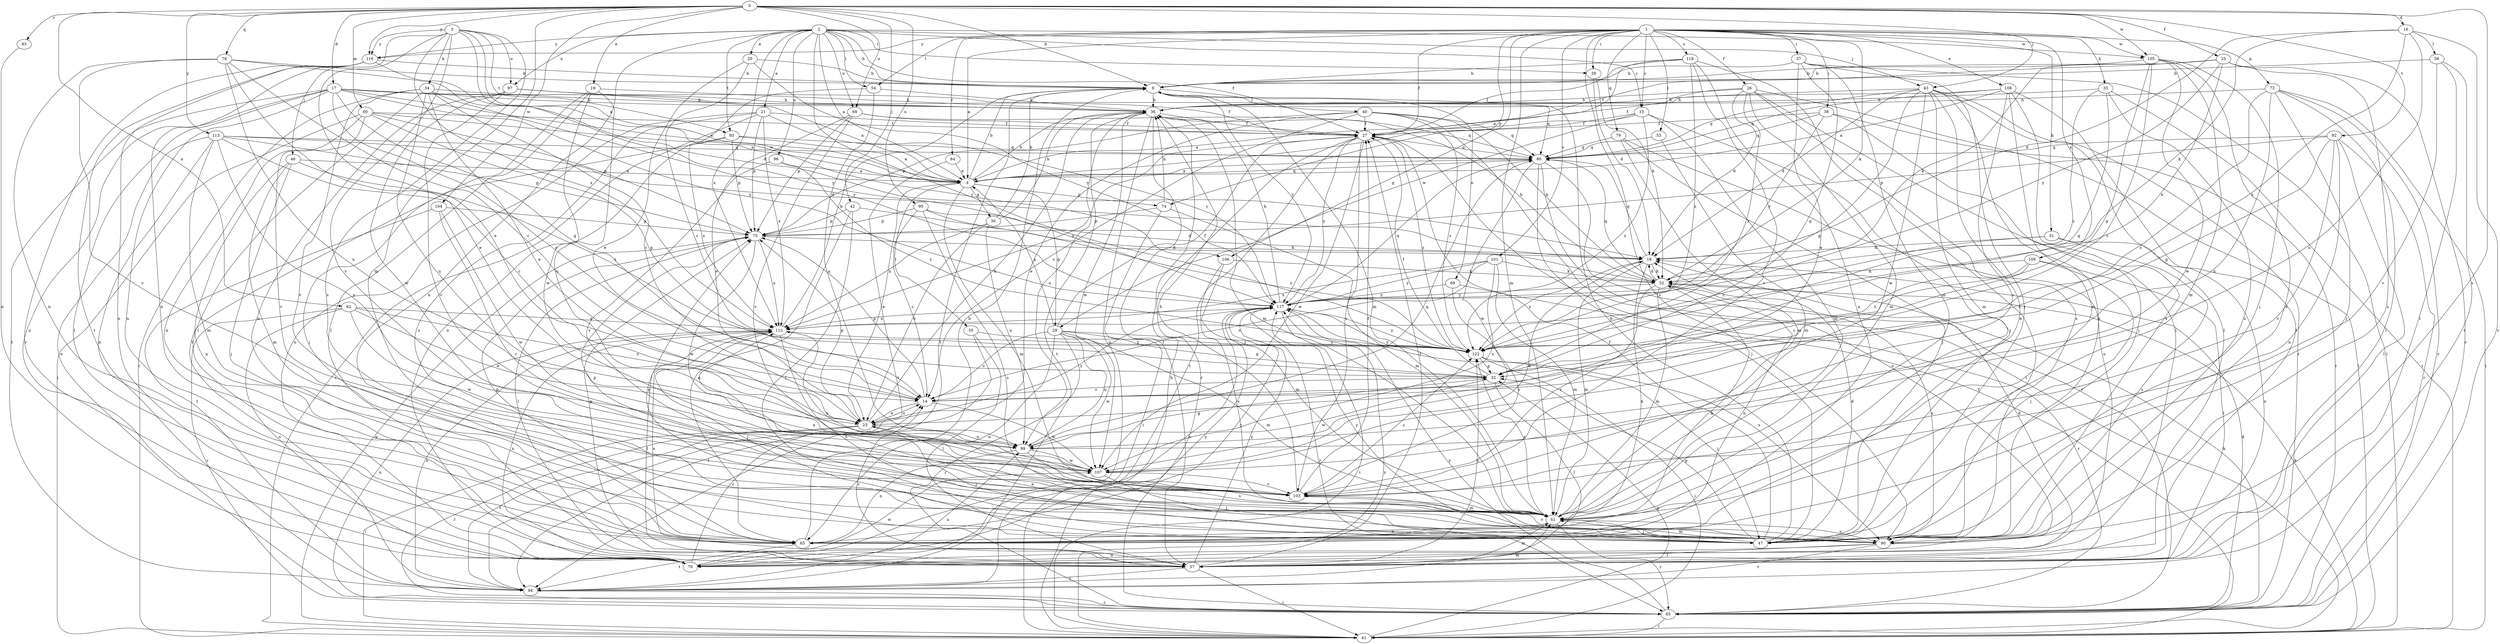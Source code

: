 strict digraph  {
0;
1;
2;
3;
4;
9;
13;
14;
16;
17;
18;
19;
20;
21;
23;
25;
26;
27;
29;
30;
32;
33;
34;
36;
37;
38;
39;
40;
41;
42;
43;
46;
47;
51;
52;
53;
54;
55;
56;
57;
60;
61;
62;
65;
68;
69;
70;
73;
74;
75;
76;
79;
80;
83;
84;
85;
90;
92;
93;
94;
95;
96;
97;
99;
101;
103;
104;
105;
106;
107;
108;
109;
112;
113;
116;
117;
118;
122;
0 -> 9  [label=b];
0 -> 16  [label=d];
0 -> 17  [label=d];
0 -> 19  [label=e];
0 -> 25  [label=f];
0 -> 42  [label=j];
0 -> 43  [label=j];
0 -> 60  [label=m];
0 -> 61  [label=m];
0 -> 62  [label=n];
0 -> 68  [label=o];
0 -> 76  [label=q];
0 -> 83  [label=r];
0 -> 90  [label=s];
0 -> 92  [label=t];
0 -> 95  [label=u];
0 -> 104  [label=w];
0 -> 105  [label=w];
0 -> 113  [label=y];
0 -> 116  [label=y];
1 -> 4  [label=a];
1 -> 13  [label=c];
1 -> 26  [label=f];
1 -> 27  [label=f];
1 -> 29  [label=g];
1 -> 33  [label=h];
1 -> 37  [label=i];
1 -> 38  [label=i];
1 -> 39  [label=i];
1 -> 51  [label=k];
1 -> 52  [label=k];
1 -> 53  [label=l];
1 -> 54  [label=l];
1 -> 61  [label=m];
1 -> 73  [label=p];
1 -> 74  [label=p];
1 -> 79  [label=q];
1 -> 84  [label=r];
1 -> 90  [label=s];
1 -> 101  [label=v];
1 -> 105  [label=w];
1 -> 108  [label=x];
1 -> 109  [label=x];
1 -> 116  [label=y];
1 -> 118  [label=z];
2 -> 4  [label=a];
2 -> 9  [label=b];
2 -> 13  [label=c];
2 -> 20  [label=e];
2 -> 21  [label=e];
2 -> 27  [label=f];
2 -> 39  [label=i];
2 -> 43  [label=j];
2 -> 54  [label=l];
2 -> 65  [label=n];
2 -> 68  [label=o];
2 -> 93  [label=t];
2 -> 96  [label=u];
2 -> 97  [label=u];
2 -> 105  [label=w];
2 -> 112  [label=x];
2 -> 116  [label=y];
2 -> 122  [label=z];
3 -> 4  [label=a];
3 -> 23  [label=e];
3 -> 34  [label=h];
3 -> 46  [label=j];
3 -> 90  [label=s];
3 -> 93  [label=t];
3 -> 97  [label=u];
3 -> 103  [label=v];
3 -> 106  [label=w];
3 -> 112  [label=x];
3 -> 116  [label=y];
4 -> 9  [label=b];
4 -> 23  [label=e];
4 -> 29  [label=g];
4 -> 30  [label=g];
4 -> 36  [label=h];
4 -> 55  [label=l];
4 -> 61  [label=m];
4 -> 74  [label=p];
4 -> 80  [label=q];
9 -> 36  [label=h];
9 -> 40  [label=i];
9 -> 61  [label=m];
9 -> 69  [label=o];
9 -> 94  [label=t];
9 -> 117  [label=y];
13 -> 4  [label=a];
13 -> 27  [label=f];
13 -> 47  [label=j];
13 -> 61  [label=m];
13 -> 106  [label=w];
13 -> 122  [label=z];
14 -> 23  [label=e];
14 -> 75  [label=p];
14 -> 107  [label=w];
16 -> 18  [label=d];
16 -> 52  [label=k];
16 -> 56  [label=l];
16 -> 85  [label=r];
16 -> 99  [label=u];
16 -> 122  [label=z];
17 -> 4  [label=a];
17 -> 14  [label=c];
17 -> 27  [label=f];
17 -> 32  [label=g];
17 -> 36  [label=h];
17 -> 57  [label=l];
17 -> 65  [label=n];
17 -> 70  [label=o];
17 -> 80  [label=q];
17 -> 94  [label=t];
17 -> 117  [label=y];
18 -> 52  [label=k];
18 -> 61  [label=m];
18 -> 65  [label=n];
18 -> 80  [label=q];
18 -> 122  [label=z];
19 -> 36  [label=h];
19 -> 57  [label=l];
19 -> 94  [label=t];
19 -> 99  [label=u];
19 -> 107  [label=w];
20 -> 9  [label=b];
20 -> 14  [label=c];
20 -> 23  [label=e];
20 -> 117  [label=y];
21 -> 27  [label=f];
21 -> 41  [label=i];
21 -> 70  [label=o];
21 -> 75  [label=p];
21 -> 90  [label=s];
21 -> 112  [label=x];
21 -> 117  [label=y];
23 -> 14  [label=c];
23 -> 36  [label=h];
23 -> 41  [label=i];
23 -> 47  [label=j];
23 -> 75  [label=p];
23 -> 85  [label=r];
23 -> 94  [label=t];
23 -> 99  [label=u];
23 -> 117  [label=y];
25 -> 9  [label=b];
25 -> 27  [label=f];
25 -> 52  [label=k];
25 -> 85  [label=r];
25 -> 90  [label=s];
25 -> 112  [label=x];
25 -> 117  [label=y];
26 -> 18  [label=d];
26 -> 27  [label=f];
26 -> 36  [label=h];
26 -> 41  [label=i];
26 -> 57  [label=l];
26 -> 61  [label=m];
26 -> 90  [label=s];
26 -> 122  [label=z];
27 -> 80  [label=q];
27 -> 85  [label=r];
27 -> 94  [label=t];
27 -> 103  [label=v];
27 -> 107  [label=w];
27 -> 112  [label=x];
27 -> 117  [label=y];
27 -> 122  [label=z];
29 -> 4  [label=a];
29 -> 14  [label=c];
29 -> 27  [label=f];
29 -> 32  [label=g];
29 -> 61  [label=m];
29 -> 65  [label=n];
29 -> 85  [label=r];
29 -> 99  [label=u];
29 -> 107  [label=w];
29 -> 122  [label=z];
30 -> 9  [label=b];
30 -> 23  [label=e];
30 -> 36  [label=h];
30 -> 99  [label=u];
30 -> 112  [label=x];
32 -> 14  [label=c];
32 -> 27  [label=f];
32 -> 57  [label=l];
32 -> 107  [label=w];
32 -> 117  [label=y];
33 -> 32  [label=g];
33 -> 36  [label=h];
33 -> 41  [label=i];
33 -> 90  [label=s];
33 -> 122  [label=z];
34 -> 14  [label=c];
34 -> 23  [label=e];
34 -> 36  [label=h];
34 -> 41  [label=i];
34 -> 57  [label=l];
34 -> 99  [label=u];
34 -> 103  [label=v];
34 -> 117  [label=y];
36 -> 27  [label=f];
36 -> 57  [label=l];
36 -> 61  [label=m];
36 -> 70  [label=o];
36 -> 94  [label=t];
36 -> 99  [label=u];
36 -> 107  [label=w];
37 -> 9  [label=b];
37 -> 23  [label=e];
37 -> 32  [label=g];
37 -> 41  [label=i];
37 -> 47  [label=j];
37 -> 61  [label=m];
38 -> 27  [label=f];
38 -> 47  [label=j];
38 -> 80  [label=q];
38 -> 85  [label=r];
38 -> 117  [label=y];
39 -> 18  [label=d];
39 -> 52  [label=k];
40 -> 14  [label=c];
40 -> 23  [label=e];
40 -> 27  [label=f];
40 -> 41  [label=i];
40 -> 52  [label=k];
40 -> 75  [label=p];
40 -> 80  [label=q];
40 -> 122  [label=z];
41 -> 27  [label=f];
41 -> 32  [label=g];
41 -> 36  [label=h];
41 -> 52  [label=k];
41 -> 75  [label=p];
41 -> 117  [label=y];
42 -> 47  [label=j];
42 -> 52  [label=k];
42 -> 65  [label=n];
42 -> 75  [label=p];
43 -> 18  [label=d];
43 -> 32  [label=g];
43 -> 36  [label=h];
43 -> 57  [label=l];
43 -> 61  [label=m];
43 -> 65  [label=n];
43 -> 80  [label=q];
43 -> 85  [label=r];
43 -> 90  [label=s];
43 -> 107  [label=w];
46 -> 4  [label=a];
46 -> 47  [label=j];
46 -> 61  [label=m];
46 -> 65  [label=n];
46 -> 122  [label=z];
47 -> 9  [label=b];
47 -> 18  [label=d];
47 -> 27  [label=f];
47 -> 32  [label=g];
47 -> 61  [label=m];
47 -> 117  [label=y];
51 -> 18  [label=d];
51 -> 70  [label=o];
51 -> 90  [label=s];
51 -> 122  [label=z];
52 -> 18  [label=d];
52 -> 36  [label=h];
52 -> 61  [label=m];
52 -> 65  [label=n];
52 -> 80  [label=q];
52 -> 90  [label=s];
52 -> 103  [label=v];
52 -> 117  [label=y];
53 -> 61  [label=m];
53 -> 80  [label=q];
54 -> 36  [label=h];
54 -> 70  [label=o];
54 -> 99  [label=u];
55 -> 57  [label=l];
55 -> 94  [label=t];
55 -> 122  [label=z];
56 -> 9  [label=b];
56 -> 57  [label=l];
56 -> 94  [label=t];
56 -> 103  [label=v];
57 -> 14  [label=c];
57 -> 27  [label=f];
57 -> 41  [label=i];
57 -> 61  [label=m];
57 -> 75  [label=p];
57 -> 94  [label=t];
57 -> 112  [label=x];
57 -> 117  [label=y];
57 -> 122  [label=z];
60 -> 4  [label=a];
60 -> 27  [label=f];
60 -> 32  [label=g];
60 -> 41  [label=i];
60 -> 65  [label=n];
60 -> 75  [label=p];
60 -> 103  [label=v];
61 -> 47  [label=j];
61 -> 65  [label=n];
61 -> 75  [label=p];
61 -> 85  [label=r];
61 -> 90  [label=s];
61 -> 112  [label=x];
61 -> 122  [label=z];
62 -> 14  [label=c];
62 -> 23  [label=e];
62 -> 70  [label=o];
62 -> 85  [label=r];
62 -> 107  [label=w];
62 -> 112  [label=x];
65 -> 9  [label=b];
65 -> 52  [label=k];
65 -> 75  [label=p];
65 -> 94  [label=t];
65 -> 117  [label=y];
68 -> 23  [label=e];
68 -> 27  [label=f];
68 -> 75  [label=p];
68 -> 80  [label=q];
68 -> 103  [label=v];
69 -> 85  [label=r];
69 -> 103  [label=v];
69 -> 117  [label=y];
70 -> 14  [label=c];
70 -> 18  [label=d];
70 -> 107  [label=w];
70 -> 112  [label=x];
70 -> 117  [label=y];
73 -> 14  [label=c];
73 -> 36  [label=h];
73 -> 41  [label=i];
73 -> 47  [label=j];
73 -> 57  [label=l];
73 -> 85  [label=r];
73 -> 99  [label=u];
74 -> 36  [label=h];
74 -> 41  [label=i];
74 -> 61  [label=m];
74 -> 75  [label=p];
75 -> 18  [label=d];
75 -> 57  [label=l];
75 -> 107  [label=w];
75 -> 112  [label=x];
76 -> 9  [label=b];
76 -> 14  [label=c];
76 -> 18  [label=d];
76 -> 23  [label=e];
76 -> 65  [label=n];
76 -> 99  [label=u];
76 -> 103  [label=v];
79 -> 47  [label=j];
79 -> 61  [label=m];
79 -> 70  [label=o];
79 -> 80  [label=q];
80 -> 4  [label=a];
80 -> 47  [label=j];
80 -> 70  [label=o];
80 -> 85  [label=r];
80 -> 107  [label=w];
83 -> 70  [label=o];
84 -> 4  [label=a];
84 -> 94  [label=t];
85 -> 18  [label=d];
85 -> 41  [label=i];
85 -> 52  [label=k];
85 -> 112  [label=x];
85 -> 117  [label=y];
90 -> 23  [label=e];
90 -> 57  [label=l];
90 -> 70  [label=o];
90 -> 75  [label=p];
90 -> 94  [label=t];
90 -> 103  [label=v];
92 -> 32  [label=g];
92 -> 57  [label=l];
92 -> 65  [label=n];
92 -> 75  [label=p];
92 -> 80  [label=q];
92 -> 85  [label=r];
92 -> 103  [label=v];
93 -> 4  [label=a];
93 -> 47  [label=j];
93 -> 75  [label=p];
93 -> 80  [label=q];
93 -> 112  [label=x];
94 -> 61  [label=m];
94 -> 85  [label=r];
94 -> 99  [label=u];
94 -> 112  [label=x];
95 -> 14  [label=c];
95 -> 18  [label=d];
95 -> 75  [label=p];
95 -> 90  [label=s];
95 -> 122  [label=z];
96 -> 4  [label=a];
96 -> 103  [label=v];
96 -> 122  [label=z];
97 -> 4  [label=a];
97 -> 36  [label=h];
97 -> 65  [label=n];
97 -> 103  [label=v];
97 -> 107  [label=w];
99 -> 32  [label=g];
99 -> 65  [label=n];
99 -> 80  [label=q];
99 -> 90  [label=s];
99 -> 107  [label=w];
101 -> 14  [label=c];
101 -> 52  [label=k];
101 -> 61  [label=m];
101 -> 99  [label=u];
101 -> 112  [label=x];
101 -> 117  [label=y];
103 -> 27  [label=f];
103 -> 36  [label=h];
103 -> 61  [label=m];
103 -> 112  [label=x];
103 -> 122  [label=z];
104 -> 75  [label=p];
104 -> 94  [label=t];
104 -> 103  [label=v];
104 -> 107  [label=w];
105 -> 9  [label=b];
105 -> 14  [label=c];
105 -> 32  [label=g];
105 -> 47  [label=j];
105 -> 61  [label=m];
105 -> 90  [label=s];
105 -> 107  [label=w];
106 -> 52  [label=k];
106 -> 61  [label=m];
106 -> 90  [label=s];
107 -> 18  [label=d];
107 -> 47  [label=j];
107 -> 103  [label=v];
108 -> 4  [label=a];
108 -> 36  [label=h];
108 -> 57  [label=l];
108 -> 61  [label=m];
108 -> 80  [label=q];
108 -> 90  [label=s];
108 -> 103  [label=v];
109 -> 14  [label=c];
109 -> 47  [label=j];
109 -> 52  [label=k];
109 -> 57  [label=l];
109 -> 122  [label=z];
112 -> 9  [label=b];
112 -> 47  [label=j];
112 -> 57  [label=l];
112 -> 90  [label=s];
112 -> 122  [label=z];
113 -> 14  [label=c];
113 -> 18  [label=d];
113 -> 61  [label=m];
113 -> 65  [label=n];
113 -> 70  [label=o];
113 -> 75  [label=p];
113 -> 80  [label=q];
113 -> 99  [label=u];
116 -> 9  [label=b];
116 -> 65  [label=n];
116 -> 70  [label=o];
116 -> 85  [label=r];
116 -> 94  [label=t];
116 -> 117  [label=y];
117 -> 36  [label=h];
117 -> 41  [label=i];
117 -> 70  [label=o];
117 -> 80  [label=q];
117 -> 85  [label=r];
117 -> 90  [label=s];
117 -> 112  [label=x];
118 -> 4  [label=a];
118 -> 9  [label=b];
118 -> 27  [label=f];
118 -> 65  [label=n];
118 -> 90  [label=s];
118 -> 103  [label=v];
118 -> 122  [label=z];
122 -> 32  [label=g];
122 -> 41  [label=i];
122 -> 47  [label=j];
122 -> 117  [label=y];
}
